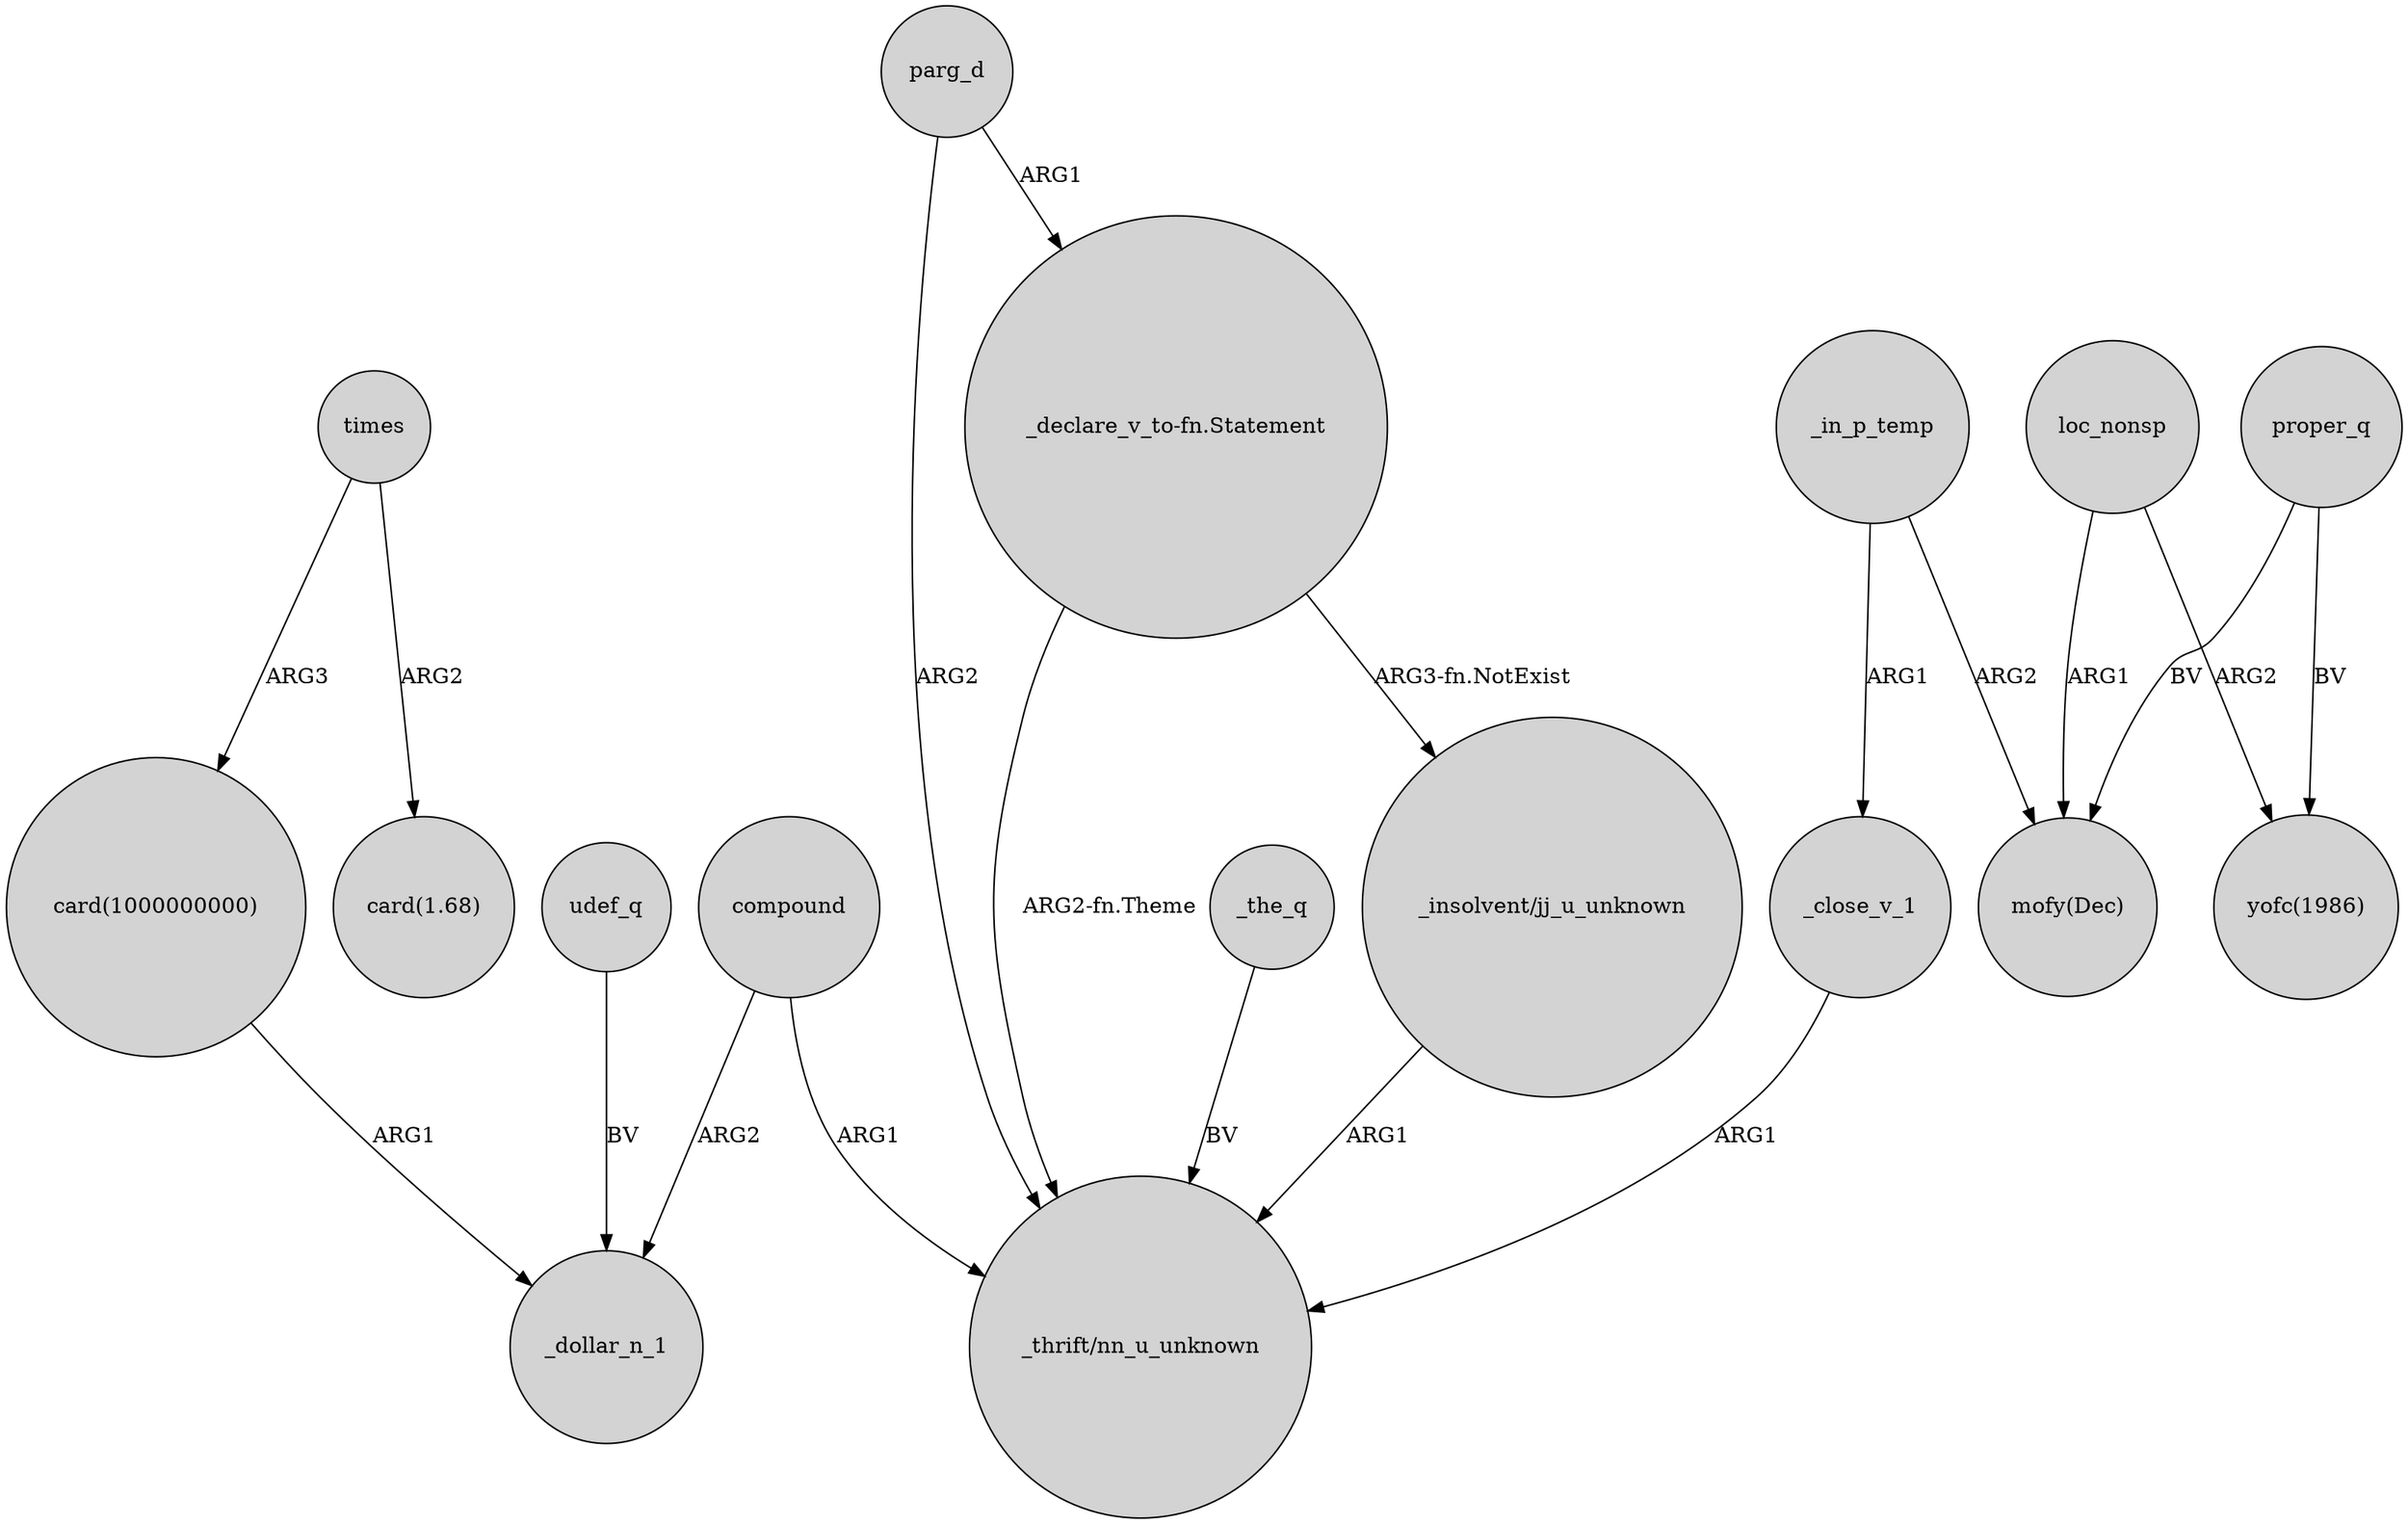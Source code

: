 digraph {
	node [shape=circle style=filled]
	times -> "card(1.68)" [label=ARG2]
	proper_q -> "mofy(Dec)" [label=BV]
	_in_p_temp -> _close_v_1 [label=ARG1]
	_in_p_temp -> "mofy(Dec)" [label=ARG2]
	loc_nonsp -> "yofc(1986)" [label=ARG2]
	times -> "card(1000000000)" [label=ARG3]
	"_declare_v_to-fn.Statement" -> "_insolvent/jj_u_unknown" [label="ARG3-fn.NotExist"]
	_the_q -> "_thrift/nn_u_unknown" [label=BV]
	parg_d -> "_thrift/nn_u_unknown" [label=ARG2]
	proper_q -> "yofc(1986)" [label=BV]
	loc_nonsp -> "mofy(Dec)" [label=ARG1]
	"_insolvent/jj_u_unknown" -> "_thrift/nn_u_unknown" [label=ARG1]
	_close_v_1 -> "_thrift/nn_u_unknown" [label=ARG1]
	"card(1000000000)" -> _dollar_n_1 [label=ARG1]
	compound -> _dollar_n_1 [label=ARG2]
	parg_d -> "_declare_v_to-fn.Statement" [label=ARG1]
	"_declare_v_to-fn.Statement" -> "_thrift/nn_u_unknown" [label="ARG2-fn.Theme"]
	udef_q -> _dollar_n_1 [label=BV]
	compound -> "_thrift/nn_u_unknown" [label=ARG1]
}
